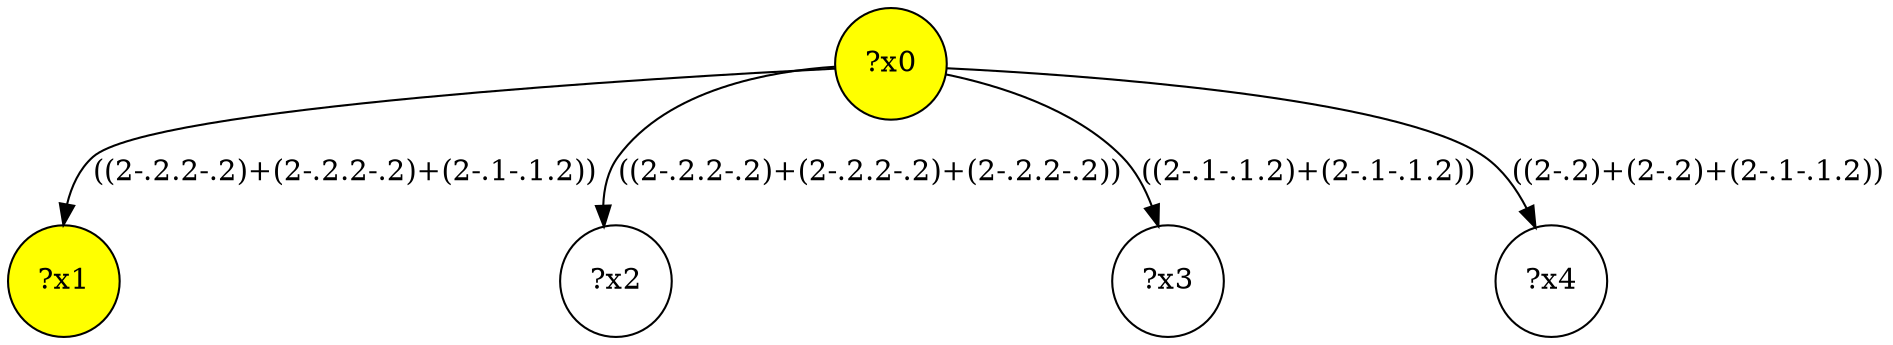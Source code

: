 digraph g {
	x0 [fillcolor="yellow", style="filled," shape=circle, label="?x0"];
	x1 [fillcolor="yellow", style="filled," shape=circle, label="?x1"];
	x0 -> x1 [label="((2-.2.2-.2)+(2-.2.2-.2)+(2-.1-.1.2))"];
	x2 [shape=circle, label="?x2"];
	x0 -> x2 [label="((2-.2.2-.2)+(2-.2.2-.2)+(2-.2.2-.2))"];
	x3 [shape=circle, label="?x3"];
	x0 -> x3 [label="((2-.1-.1.2)+(2-.1-.1.2))"];
	x4 [shape=circle, label="?x4"];
	x0 -> x4 [label="((2-.2)+(2-.2)+(2-.1-.1.2))"];
}
